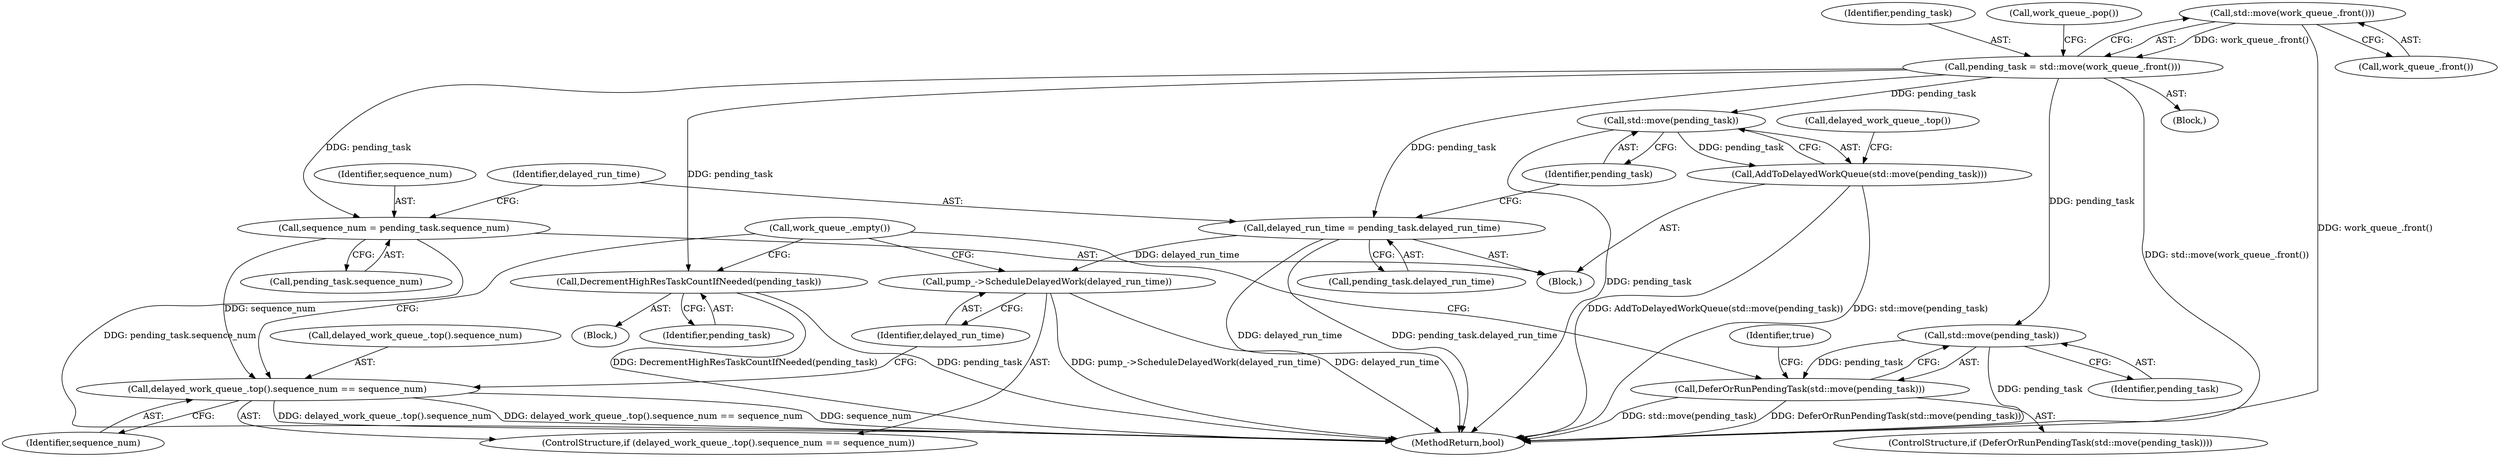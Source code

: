 digraph "0_Chrome_3ff403eecdd23a39853a4ebca52023fbba6c5d00_0@API" {
"1000119" [label="(Call,std::move(work_queue_.front()))"];
"1000117" [label="(Call,pending_task = std::move(work_queue_.front()))"];
"1000125" [label="(Call,DecrementHighResTaskCountIfNeeded(pending_task))"];
"1000133" [label="(Call,sequence_num = pending_task.sequence_num)"];
"1000148" [label="(Call,delayed_work_queue_.top().sequence_num == sequence_num)"];
"1000139" [label="(Call,delayed_run_time = pending_task.delayed_run_time)"];
"1000153" [label="(Call,pump_->ScheduleDelayedWork(delayed_run_time))"];
"1000145" [label="(Call,std::move(pending_task))"];
"1000144" [label="(Call,AddToDelayedWorkQueue(std::move(pending_task)))"];
"1000159" [label="(Call,std::move(pending_task))"];
"1000158" [label="(Call,DeferOrRunPendingTask(std::move(pending_task)))"];
"1000146" [label="(Identifier,pending_task)"];
"1000145" [label="(Call,std::move(pending_task))"];
"1000131" [label="(Block,)"];
"1000140" [label="(Identifier,delayed_run_time)"];
"1000115" [label="(Block,)"];
"1000119" [label="(Call,std::move(work_queue_.front()))"];
"1000160" [label="(Identifier,pending_task)"];
"1000150" [label="(Call,delayed_work_queue_.top())"];
"1000164" [label="(Call,work_queue_.empty())"];
"1000144" [label="(Call,AddToDelayedWorkQueue(std::move(pending_task)))"];
"1000162" [label="(Identifier,true)"];
"1000124" [label="(Block,)"];
"1000147" [label="(ControlStructure,if (delayed_work_queue_.top().sequence_num == sequence_num))"];
"1000152" [label="(Identifier,sequence_num)"];
"1000126" [label="(Identifier,pending_task)"];
"1000134" [label="(Identifier,sequence_num)"];
"1000167" [label="(MethodReturn,bool)"];
"1000125" [label="(Call,DecrementHighResTaskCountIfNeeded(pending_task))"];
"1000159" [label="(Call,std::move(pending_task))"];
"1000148" [label="(Call,delayed_work_queue_.top().sequence_num == sequence_num)"];
"1000117" [label="(Call,pending_task = std::move(work_queue_.front()))"];
"1000135" [label="(Call,pending_task.sequence_num)"];
"1000157" [label="(ControlStructure,if (DeferOrRunPendingTask(std::move(pending_task))))"];
"1000158" [label="(Call,DeferOrRunPendingTask(std::move(pending_task)))"];
"1000139" [label="(Call,delayed_run_time = pending_task.delayed_run_time)"];
"1000153" [label="(Call,pump_->ScheduleDelayedWork(delayed_run_time))"];
"1000120" [label="(Call,work_queue_.front())"];
"1000149" [label="(Call,delayed_work_queue_.top().sequence_num)"];
"1000141" [label="(Call,pending_task.delayed_run_time)"];
"1000133" [label="(Call,sequence_num = pending_task.sequence_num)"];
"1000154" [label="(Identifier,delayed_run_time)"];
"1000118" [label="(Identifier,pending_task)"];
"1000121" [label="(Call,work_queue_.pop())"];
"1000119" -> "1000117"  [label="AST: "];
"1000119" -> "1000120"  [label="CFG: "];
"1000120" -> "1000119"  [label="AST: "];
"1000117" -> "1000119"  [label="CFG: "];
"1000119" -> "1000167"  [label="DDG: work_queue_.front()"];
"1000119" -> "1000117"  [label="DDG: work_queue_.front()"];
"1000117" -> "1000115"  [label="AST: "];
"1000118" -> "1000117"  [label="AST: "];
"1000121" -> "1000117"  [label="CFG: "];
"1000117" -> "1000167"  [label="DDG: std::move(work_queue_.front())"];
"1000117" -> "1000125"  [label="DDG: pending_task"];
"1000117" -> "1000133"  [label="DDG: pending_task"];
"1000117" -> "1000139"  [label="DDG: pending_task"];
"1000117" -> "1000145"  [label="DDG: pending_task"];
"1000117" -> "1000159"  [label="DDG: pending_task"];
"1000125" -> "1000124"  [label="AST: "];
"1000125" -> "1000126"  [label="CFG: "];
"1000126" -> "1000125"  [label="AST: "];
"1000164" -> "1000125"  [label="CFG: "];
"1000125" -> "1000167"  [label="DDG: DecrementHighResTaskCountIfNeeded(pending_task)"];
"1000125" -> "1000167"  [label="DDG: pending_task"];
"1000133" -> "1000131"  [label="AST: "];
"1000133" -> "1000135"  [label="CFG: "];
"1000134" -> "1000133"  [label="AST: "];
"1000135" -> "1000133"  [label="AST: "];
"1000140" -> "1000133"  [label="CFG: "];
"1000133" -> "1000167"  [label="DDG: pending_task.sequence_num"];
"1000133" -> "1000148"  [label="DDG: sequence_num"];
"1000148" -> "1000147"  [label="AST: "];
"1000148" -> "1000152"  [label="CFG: "];
"1000149" -> "1000148"  [label="AST: "];
"1000152" -> "1000148"  [label="AST: "];
"1000164" -> "1000148"  [label="CFG: "];
"1000154" -> "1000148"  [label="CFG: "];
"1000148" -> "1000167"  [label="DDG: sequence_num"];
"1000148" -> "1000167"  [label="DDG: delayed_work_queue_.top().sequence_num"];
"1000148" -> "1000167"  [label="DDG: delayed_work_queue_.top().sequence_num == sequence_num"];
"1000139" -> "1000131"  [label="AST: "];
"1000139" -> "1000141"  [label="CFG: "];
"1000140" -> "1000139"  [label="AST: "];
"1000141" -> "1000139"  [label="AST: "];
"1000146" -> "1000139"  [label="CFG: "];
"1000139" -> "1000167"  [label="DDG: pending_task.delayed_run_time"];
"1000139" -> "1000167"  [label="DDG: delayed_run_time"];
"1000139" -> "1000153"  [label="DDG: delayed_run_time"];
"1000153" -> "1000147"  [label="AST: "];
"1000153" -> "1000154"  [label="CFG: "];
"1000154" -> "1000153"  [label="AST: "];
"1000164" -> "1000153"  [label="CFG: "];
"1000153" -> "1000167"  [label="DDG: pump_->ScheduleDelayedWork(delayed_run_time)"];
"1000153" -> "1000167"  [label="DDG: delayed_run_time"];
"1000145" -> "1000144"  [label="AST: "];
"1000145" -> "1000146"  [label="CFG: "];
"1000146" -> "1000145"  [label="AST: "];
"1000144" -> "1000145"  [label="CFG: "];
"1000145" -> "1000167"  [label="DDG: pending_task"];
"1000145" -> "1000144"  [label="DDG: pending_task"];
"1000144" -> "1000131"  [label="AST: "];
"1000150" -> "1000144"  [label="CFG: "];
"1000144" -> "1000167"  [label="DDG: std::move(pending_task)"];
"1000144" -> "1000167"  [label="DDG: AddToDelayedWorkQueue(std::move(pending_task))"];
"1000159" -> "1000158"  [label="AST: "];
"1000159" -> "1000160"  [label="CFG: "];
"1000160" -> "1000159"  [label="AST: "];
"1000158" -> "1000159"  [label="CFG: "];
"1000159" -> "1000167"  [label="DDG: pending_task"];
"1000159" -> "1000158"  [label="DDG: pending_task"];
"1000158" -> "1000157"  [label="AST: "];
"1000164" -> "1000158"  [label="CFG: "];
"1000162" -> "1000158"  [label="CFG: "];
"1000158" -> "1000167"  [label="DDG: std::move(pending_task)"];
"1000158" -> "1000167"  [label="DDG: DeferOrRunPendingTask(std::move(pending_task))"];
}
